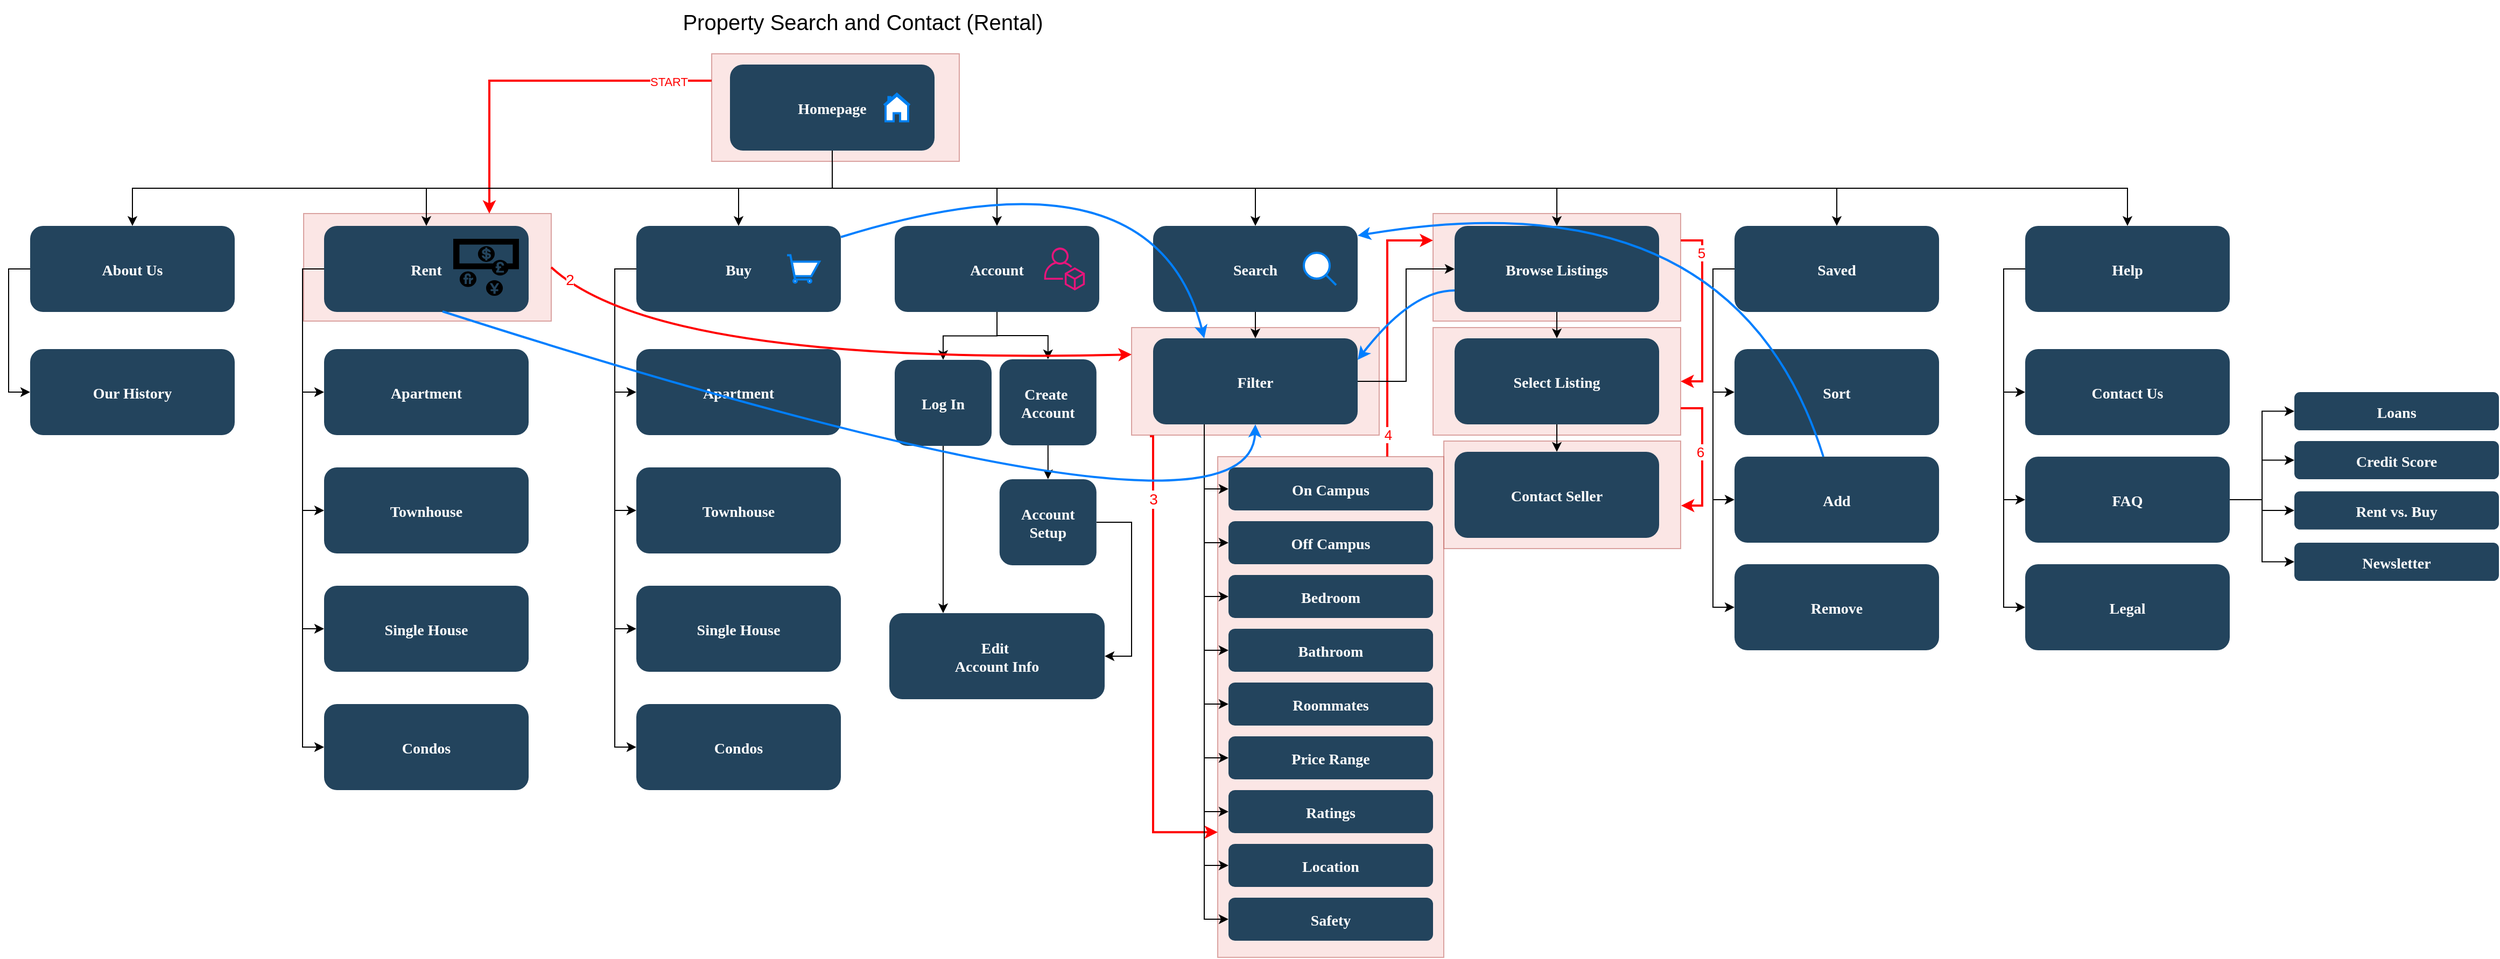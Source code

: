 <mxfile version="24.7.17">
  <diagram name="Page-1" id="2c0d36ab-eaac-3732-788b-9136903baeff">
    <mxGraphModel dx="1122" dy="773" grid="1" gridSize="10" guides="1" tooltips="1" connect="1" arrows="1" fold="1" page="1" pageScale="3" pageWidth="1169" pageHeight="827" background="none" math="0" shadow="0">
      <root>
        <mxCell id="0" />
        <mxCell id="1" parent="0" />
        <mxCell id="S8na-kGqGONpbQ9KURBH-41" value="" style="rounded=0;whiteSpace=wrap;html=1;fillColor=#f8cecc;strokeColor=#b85450;gradientColor=none;opacity=50;" parent="1" vertex="1">
          <mxGeometry x="2130" y="500" width="220" height="100" as="geometry" />
        </mxCell>
        <mxCell id="S8na-kGqGONpbQ9KURBH-40" value="" style="rounded=0;whiteSpace=wrap;html=1;fillColor=#f8cecc;strokeColor=#b85450;gradientColor=none;opacity=50;" parent="1" vertex="1">
          <mxGeometry x="2120" y="394.5" width="230" height="100" as="geometry" />
        </mxCell>
        <mxCell id="S8na-kGqGONpbQ9KURBH-49" style="edgeStyle=orthogonalEdgeStyle;rounded=0;orthogonalLoop=1;jettySize=auto;html=1;exitX=0.75;exitY=0;exitDx=0;exitDy=0;entryX=0;entryY=0.25;entryDx=0;entryDy=0;strokeColor=#ff0000;strokeWidth=2;" parent="1" source="S8na-kGqGONpbQ9KURBH-37" target="S8na-kGqGONpbQ9KURBH-35" edge="1">
          <mxGeometry relative="1" as="geometry" />
        </mxCell>
        <mxCell id="S8na-kGqGONpbQ9KURBH-54" value="4" style="edgeLabel;html=1;align=center;verticalAlign=middle;resizable=0;points=[];fontSize=13;fontColor=#FF0000;" parent="S8na-kGqGONpbQ9KURBH-49" vertex="1" connectable="0">
          <mxGeometry x="0.368" y="2" relative="1" as="geometry">
            <mxPoint x="2" y="146" as="offset" />
          </mxGeometry>
        </mxCell>
        <mxCell id="S8na-kGqGONpbQ9KURBH-37" value="" style="rounded=0;whiteSpace=wrap;html=1;fillColor=#f8cecc;strokeColor=#b85450;gradientColor=none;opacity=50;" parent="1" vertex="1">
          <mxGeometry x="1920" y="514.5" width="210" height="465.5" as="geometry" />
        </mxCell>
        <mxCell id="S8na-kGqGONpbQ9KURBH-50" style="edgeStyle=orthogonalEdgeStyle;rounded=0;orthogonalLoop=1;jettySize=auto;html=1;exitX=1;exitY=0.25;exitDx=0;exitDy=0;entryX=1;entryY=0.5;entryDx=0;entryDy=0;strokeColor=#ff0000;strokeWidth=2;" parent="1" source="S8na-kGqGONpbQ9KURBH-35" target="S8na-kGqGONpbQ9KURBH-40" edge="1">
          <mxGeometry relative="1" as="geometry" />
        </mxCell>
        <mxCell id="S8na-kGqGONpbQ9KURBH-55" value="5" style="edgeLabel;html=1;align=center;verticalAlign=middle;resizable=0;points=[];fontColor=#FF0000;fontSize=13;" parent="S8na-kGqGONpbQ9KURBH-50" vertex="1" connectable="0">
          <mxGeometry x="0.164" y="-1" relative="1" as="geometry">
            <mxPoint y="-68" as="offset" />
          </mxGeometry>
        </mxCell>
        <mxCell id="S8na-kGqGONpbQ9KURBH-35" value="" style="rounded=0;whiteSpace=wrap;html=1;fillColor=#f8cecc;strokeColor=#b85450;gradientColor=none;opacity=50;" parent="1" vertex="1">
          <mxGeometry x="2120" y="288.5" width="230" height="100" as="geometry" />
        </mxCell>
        <mxCell id="S8na-kGqGONpbQ9KURBH-39" style="edgeStyle=orthogonalEdgeStyle;rounded=0;orthogonalLoop=1;jettySize=auto;html=1;exitX=0.5;exitY=1;exitDx=0;exitDy=0;" parent="1" source="S8na-kGqGONpbQ9KURBH-33" target="S8na-kGqGONpbQ9KURBH-36" edge="1">
          <mxGeometry relative="1" as="geometry" />
        </mxCell>
        <mxCell id="S8na-kGqGONpbQ9KURBH-33" value="Select Listing" style="rounded=1;fillColor=#23445D;gradientColor=none;strokeColor=none;fontColor=#FFFFFF;fontStyle=1;fontFamily=Tahoma;fontSize=14" parent="1" vertex="1">
          <mxGeometry x="2140" y="404.5" width="190" height="80" as="geometry" />
        </mxCell>
        <mxCell id="S8na-kGqGONpbQ9KURBH-48" style="edgeStyle=orthogonalEdgeStyle;rounded=0;orthogonalLoop=1;jettySize=auto;html=1;exitX=0.074;exitY=1.01;exitDx=0;exitDy=0;entryX=0;entryY=0.75;entryDx=0;entryDy=0;strokeColor=#FF0000;strokeWidth=2;exitPerimeter=0;" parent="1" source="S8na-kGqGONpbQ9KURBH-31" target="S8na-kGqGONpbQ9KURBH-37" edge="1">
          <mxGeometry relative="1" as="geometry">
            <Array as="points">
              <mxPoint x="1860" y="496" />
              <mxPoint x="1860" y="864" />
            </Array>
          </mxGeometry>
        </mxCell>
        <mxCell id="S8na-kGqGONpbQ9KURBH-53" value="3" style="edgeLabel;html=1;align=center;verticalAlign=middle;resizable=0;points=[];fontColor=#ff0000;fontSize=14;" parent="S8na-kGqGONpbQ9KURBH-48" vertex="1" connectable="0">
          <mxGeometry x="-0.947" y="1" relative="1" as="geometry">
            <mxPoint x="-1" y="50" as="offset" />
          </mxGeometry>
        </mxCell>
        <mxCell id="S8na-kGqGONpbQ9KURBH-31" value="" style="rounded=0;whiteSpace=wrap;html=1;fillColor=#f8cecc;strokeColor=#b85450;gradientColor=none;opacity=50;" parent="1" vertex="1">
          <mxGeometry x="1840" y="394.5" width="230" height="100" as="geometry" />
        </mxCell>
        <mxCell id="S8na-kGqGONpbQ9KURBH-20" value="" style="rounded=0;whiteSpace=wrap;html=1;fillColor=#f8cecc;strokeColor=#b85450;gradientColor=none;opacity=50;" parent="1" vertex="1">
          <mxGeometry x="1071" y="288.5" width="230" height="100" as="geometry" />
        </mxCell>
        <mxCell id="S8na-kGqGONpbQ9KURBH-42" style="edgeStyle=orthogonalEdgeStyle;rounded=0;orthogonalLoop=1;jettySize=auto;html=1;exitX=0;exitY=0.25;exitDx=0;exitDy=0;entryX=0.75;entryY=0;entryDx=0;entryDy=0;strokeWidth=2;strokeColor=#ff0000;" parent="1" source="S8na-kGqGONpbQ9KURBH-19" target="S8na-kGqGONpbQ9KURBH-20" edge="1">
          <mxGeometry relative="1" as="geometry" />
        </mxCell>
        <mxCell id="S8na-kGqGONpbQ9KURBH-43" value="&lt;font color=&quot;#ff0000&quot;&gt;START&lt;/font&gt;" style="edgeLabel;html=1;align=center;verticalAlign=middle;resizable=0;points=[];" parent="S8na-kGqGONpbQ9KURBH-42" vertex="1" connectable="0">
          <mxGeometry x="-0.758" y="1" relative="1" as="geometry">
            <mxPoint as="offset" />
          </mxGeometry>
        </mxCell>
        <mxCell id="S8na-kGqGONpbQ9KURBH-19" value="" style="rounded=0;whiteSpace=wrap;html=1;fillColor=#f8cecc;strokeColor=#b85450;gradientColor=none;opacity=50;" parent="1" vertex="1">
          <mxGeometry x="1450" y="140" width="230" height="100" as="geometry" />
        </mxCell>
        <mxCell id="rWoH44fEGsMXWXKyqr3U-135" style="edgeStyle=orthogonalEdgeStyle;rounded=0;orthogonalLoop=1;jettySize=auto;html=1;entryX=0.5;entryY=0;entryDx=0;entryDy=0;" parent="1" source="2" target="rWoH44fEGsMXWXKyqr3U-124" edge="1">
          <mxGeometry relative="1" as="geometry" />
        </mxCell>
        <mxCell id="rWoH44fEGsMXWXKyqr3U-209" style="edgeStyle=orthogonalEdgeStyle;rounded=0;orthogonalLoop=1;jettySize=auto;html=1;exitX=0.5;exitY=1;exitDx=0;exitDy=0;" parent="1" source="2" target="rWoH44fEGsMXWXKyqr3U-208" edge="1">
          <mxGeometry relative="1" as="geometry" />
        </mxCell>
        <mxCell id="rWoH44fEGsMXWXKyqr3U-210" style="edgeStyle=orthogonalEdgeStyle;rounded=0;orthogonalLoop=1;jettySize=auto;html=1;exitX=0.5;exitY=1;exitDx=0;exitDy=0;" parent="1" source="2" target="rWoH44fEGsMXWXKyqr3U-185" edge="1">
          <mxGeometry relative="1" as="geometry" />
        </mxCell>
        <mxCell id="rWoH44fEGsMXWXKyqr3U-211" style="edgeStyle=orthogonalEdgeStyle;rounded=0;orthogonalLoop=1;jettySize=auto;html=1;exitX=0.5;exitY=1;exitDx=0;exitDy=0;" parent="1" source="2" target="12" edge="1">
          <mxGeometry relative="1" as="geometry" />
        </mxCell>
        <mxCell id="rWoH44fEGsMXWXKyqr3U-212" style="edgeStyle=orthogonalEdgeStyle;rounded=0;orthogonalLoop=1;jettySize=auto;html=1;exitX=0.5;exitY=1;exitDx=0;exitDy=0;" parent="1" source="2" target="13" edge="1">
          <mxGeometry relative="1" as="geometry" />
        </mxCell>
        <mxCell id="rWoH44fEGsMXWXKyqr3U-250" style="edgeStyle=orthogonalEdgeStyle;rounded=0;orthogonalLoop=1;jettySize=auto;html=1;exitX=0.5;exitY=1;exitDx=0;exitDy=0;entryX=0.5;entryY=0;entryDx=0;entryDy=0;" parent="1" source="2" target="rWoH44fEGsMXWXKyqr3U-227" edge="1">
          <mxGeometry relative="1" as="geometry" />
        </mxCell>
        <mxCell id="gYmUgzwrYWTiWLQqNIOj-126" style="edgeStyle=orthogonalEdgeStyle;rounded=0;orthogonalLoop=1;jettySize=auto;html=1;exitX=0.5;exitY=1;exitDx=0;exitDy=0;" parent="1" source="2" target="10" edge="1">
          <mxGeometry relative="1" as="geometry" />
        </mxCell>
        <mxCell id="gYmUgzwrYWTiWLQqNIOj-174" style="edgeStyle=orthogonalEdgeStyle;rounded=0;orthogonalLoop=1;jettySize=auto;html=1;exitX=0.5;exitY=1;exitDx=0;exitDy=0;" parent="1" source="2" target="gYmUgzwrYWTiWLQqNIOj-173" edge="1">
          <mxGeometry relative="1" as="geometry" />
        </mxCell>
        <mxCell id="2" value="Homepage" style="rounded=1;fillColor=#23445D;gradientColor=none;strokeColor=none;fontColor=#FFFFFF;fontStyle=1;fontFamily=Tahoma;fontSize=14" parent="1" vertex="1">
          <mxGeometry x="1467" y="150" width="190" height="80" as="geometry" />
        </mxCell>
        <mxCell id="gYmUgzwrYWTiWLQqNIOj-130" style="edgeStyle=orthogonalEdgeStyle;rounded=0;orthogonalLoop=1;jettySize=auto;html=1;exitX=0.5;exitY=1;exitDx=0;exitDy=0;entryX=0.5;entryY=0;entryDx=0;entryDy=0;" parent="1" source="10" target="gYmUgzwrYWTiWLQqNIOj-127" edge="1">
          <mxGeometry relative="1" as="geometry" />
        </mxCell>
        <mxCell id="gYmUgzwrYWTiWLQqNIOj-131" style="edgeStyle=orthogonalEdgeStyle;rounded=0;orthogonalLoop=1;jettySize=auto;html=1;exitX=0.5;exitY=1;exitDx=0;exitDy=0;entryX=0.5;entryY=0;entryDx=0;entryDy=0;" parent="1" source="10" target="gYmUgzwrYWTiWLQqNIOj-129" edge="1">
          <mxGeometry relative="1" as="geometry" />
        </mxCell>
        <mxCell id="10" value="Account" style="rounded=1;fillColor=#23445D;gradientColor=none;strokeColor=none;fontColor=#FFFFFF;fontStyle=1;fontFamily=Tahoma;fontSize=14" parent="1" vertex="1">
          <mxGeometry x="1620" y="300" width="190" height="80" as="geometry" />
        </mxCell>
        <mxCell id="rWoH44fEGsMXWXKyqr3U-153" style="edgeStyle=orthogonalEdgeStyle;rounded=0;orthogonalLoop=1;jettySize=auto;html=1;exitX=0;exitY=0.5;exitDx=0;exitDy=0;entryX=0;entryY=0.5;entryDx=0;entryDy=0;" parent="1" source="12" target="rWoH44fEGsMXWXKyqr3U-152" edge="1">
          <mxGeometry relative="1" as="geometry" />
        </mxCell>
        <mxCell id="gYmUgzwrYWTiWLQqNIOj-139" style="edgeStyle=orthogonalEdgeStyle;rounded=0;orthogonalLoop=1;jettySize=auto;html=1;exitX=0;exitY=0.5;exitDx=0;exitDy=0;entryX=0;entryY=0.5;entryDx=0;entryDy=0;" parent="1" source="12" target="rWoH44fEGsMXWXKyqr3U-149" edge="1">
          <mxGeometry relative="1" as="geometry" />
        </mxCell>
        <mxCell id="gYmUgzwrYWTiWLQqNIOj-140" style="edgeStyle=orthogonalEdgeStyle;rounded=0;orthogonalLoop=1;jettySize=auto;html=1;exitX=0;exitY=0.5;exitDx=0;exitDy=0;entryX=0;entryY=0.5;entryDx=0;entryDy=0;" parent="1" source="12" target="rWoH44fEGsMXWXKyqr3U-150" edge="1">
          <mxGeometry relative="1" as="geometry" />
        </mxCell>
        <mxCell id="gYmUgzwrYWTiWLQqNIOj-141" style="edgeStyle=orthogonalEdgeStyle;rounded=0;orthogonalLoop=1;jettySize=auto;html=1;exitX=0;exitY=0.5;exitDx=0;exitDy=0;entryX=0;entryY=0.5;entryDx=0;entryDy=0;" parent="1" source="12" target="rWoH44fEGsMXWXKyqr3U-151" edge="1">
          <mxGeometry relative="1" as="geometry" />
        </mxCell>
        <mxCell id="12" value="Rent" style="rounded=1;fillColor=#23445D;gradientColor=none;strokeColor=none;fontColor=#FFFFFF;fontStyle=1;fontFamily=Tahoma;fontSize=14" parent="1" vertex="1">
          <mxGeometry x="1090" y="300" width="190" height="80" as="geometry" />
        </mxCell>
        <mxCell id="rWoH44fEGsMXWXKyqr3U-224" style="edgeStyle=orthogonalEdgeStyle;rounded=0;orthogonalLoop=1;jettySize=auto;html=1;exitX=0;exitY=0.5;exitDx=0;exitDy=0;entryX=0;entryY=0.5;entryDx=0;entryDy=0;" parent="1" source="13" target="rWoH44fEGsMXWXKyqr3U-133" edge="1">
          <mxGeometry relative="1" as="geometry" />
        </mxCell>
        <mxCell id="13" value="About Us" style="rounded=1;fillColor=#23445D;gradientColor=none;strokeColor=none;fontColor=#FFFFFF;fontStyle=1;fontFamily=Tahoma;fontSize=14" parent="1" vertex="1">
          <mxGeometry x="817" y="300" width="190" height="80" as="geometry" />
        </mxCell>
        <mxCell id="rWoH44fEGsMXWXKyqr3U-166" style="edgeStyle=orthogonalEdgeStyle;rounded=0;orthogonalLoop=1;jettySize=auto;html=1;exitX=0;exitY=0.5;exitDx=0;exitDy=0;entryX=0;entryY=0.5;entryDx=0;entryDy=0;" parent="1" source="rWoH44fEGsMXWXKyqr3U-124" target="rWoH44fEGsMXWXKyqr3U-165" edge="1">
          <mxGeometry relative="1" as="geometry" />
        </mxCell>
        <mxCell id="gYmUgzwrYWTiWLQqNIOj-133" style="edgeStyle=orthogonalEdgeStyle;rounded=0;orthogonalLoop=1;jettySize=auto;html=1;exitX=0;exitY=0.5;exitDx=0;exitDy=0;entryX=0;entryY=0.5;entryDx=0;entryDy=0;" parent="1" source="rWoH44fEGsMXWXKyqr3U-124" target="rWoH44fEGsMXWXKyqr3U-160" edge="1">
          <mxGeometry relative="1" as="geometry" />
        </mxCell>
        <mxCell id="gYmUgzwrYWTiWLQqNIOj-134" style="edgeStyle=orthogonalEdgeStyle;rounded=0;orthogonalLoop=1;jettySize=auto;html=1;exitX=0;exitY=0.5;exitDx=0;exitDy=0;entryX=0;entryY=0.5;entryDx=0;entryDy=0;" parent="1" source="rWoH44fEGsMXWXKyqr3U-124" target="rWoH44fEGsMXWXKyqr3U-162" edge="1">
          <mxGeometry relative="1" as="geometry" />
        </mxCell>
        <mxCell id="gYmUgzwrYWTiWLQqNIOj-135" style="edgeStyle=orthogonalEdgeStyle;rounded=0;orthogonalLoop=1;jettySize=auto;html=1;exitX=0;exitY=0.5;exitDx=0;exitDy=0;entryX=0;entryY=0.5;entryDx=0;entryDy=0;" parent="1" source="rWoH44fEGsMXWXKyqr3U-124" target="rWoH44fEGsMXWXKyqr3U-164" edge="1">
          <mxGeometry relative="1" as="geometry" />
        </mxCell>
        <mxCell id="rWoH44fEGsMXWXKyqr3U-124" value="Buy" style="rounded=1;fillColor=#23445D;gradientColor=none;strokeColor=none;fontColor=#FFFFFF;fontStyle=1;fontFamily=Tahoma;fontSize=14" parent="1" vertex="1">
          <mxGeometry x="1380" y="300" width="190" height="80" as="geometry" />
        </mxCell>
        <mxCell id="rWoH44fEGsMXWXKyqr3U-133" value="Our History" style="rounded=1;fillColor=#23445D;gradientColor=none;strokeColor=none;fontColor=#FFFFFF;fontStyle=1;fontFamily=Tahoma;fontSize=14" parent="1" vertex="1">
          <mxGeometry x="817.0" y="414.5" width="190" height="80" as="geometry" />
        </mxCell>
        <mxCell id="rWoH44fEGsMXWXKyqr3U-149" value="Apartment" style="rounded=1;fillColor=#23445D;gradientColor=none;strokeColor=none;fontColor=#FFFFFF;fontStyle=1;fontFamily=Tahoma;fontSize=14" parent="1" vertex="1">
          <mxGeometry x="1090" y="414.5" width="190" height="80" as="geometry" />
        </mxCell>
        <mxCell id="rWoH44fEGsMXWXKyqr3U-150" value="Townhouse" style="rounded=1;fillColor=#23445D;gradientColor=none;strokeColor=none;fontColor=#FFFFFF;fontStyle=1;fontFamily=Tahoma;fontSize=14" parent="1" vertex="1">
          <mxGeometry x="1090" y="524.5" width="190" height="80" as="geometry" />
        </mxCell>
        <mxCell id="rWoH44fEGsMXWXKyqr3U-151" value="Single House" style="rounded=1;fillColor=#23445D;gradientColor=none;strokeColor=none;fontColor=#FFFFFF;fontStyle=1;fontFamily=Tahoma;fontSize=14" parent="1" vertex="1">
          <mxGeometry x="1090" y="634.5" width="190" height="80" as="geometry" />
        </mxCell>
        <mxCell id="rWoH44fEGsMXWXKyqr3U-152" value="Condos" style="rounded=1;fillColor=#23445D;gradientColor=none;strokeColor=none;fontColor=#FFFFFF;fontStyle=1;fontFamily=Tahoma;fontSize=14" parent="1" vertex="1">
          <mxGeometry x="1090" y="744.5" width="190" height="80" as="geometry" />
        </mxCell>
        <mxCell id="rWoH44fEGsMXWXKyqr3U-160" value="Apartment" style="rounded=1;fillColor=#23445D;gradientColor=none;strokeColor=none;fontColor=#FFFFFF;fontStyle=1;fontFamily=Tahoma;fontSize=14" parent="1" vertex="1">
          <mxGeometry x="1380" y="414.5" width="190" height="80" as="geometry" />
        </mxCell>
        <mxCell id="rWoH44fEGsMXWXKyqr3U-162" value="Townhouse" style="rounded=1;fillColor=#23445D;gradientColor=none;strokeColor=none;fontColor=#FFFFFF;fontStyle=1;fontFamily=Tahoma;fontSize=14" parent="1" vertex="1">
          <mxGeometry x="1380" y="524.5" width="190" height="80" as="geometry" />
        </mxCell>
        <mxCell id="rWoH44fEGsMXWXKyqr3U-164" value="Single House" style="rounded=1;fillColor=#23445D;gradientColor=none;strokeColor=none;fontColor=#FFFFFF;fontStyle=1;fontFamily=Tahoma;fontSize=14" parent="1" vertex="1">
          <mxGeometry x="1380" y="634.5" width="190" height="80" as="geometry" />
        </mxCell>
        <mxCell id="rWoH44fEGsMXWXKyqr3U-165" value="Condos" style="rounded=1;fillColor=#23445D;gradientColor=none;strokeColor=none;fontColor=#FFFFFF;fontStyle=1;fontFamily=Tahoma;fontSize=14" parent="1" vertex="1">
          <mxGeometry x="1380" y="744.5" width="190" height="80" as="geometry" />
        </mxCell>
        <mxCell id="rWoH44fEGsMXWXKyqr3U-175" value="On Campus" style="rounded=1;fillColor=#23445D;gradientColor=none;strokeColor=none;fontColor=#FFFFFF;fontStyle=1;fontFamily=Tahoma;fontSize=14" parent="1" vertex="1">
          <mxGeometry x="1930" y="524.5" width="190" height="40" as="geometry" />
        </mxCell>
        <mxCell id="rWoH44fEGsMXWXKyqr3U-176" value="Off Campus" style="rounded=1;fillColor=#23445D;gradientColor=none;strokeColor=none;fontColor=#FFFFFF;fontStyle=1;fontFamily=Tahoma;fontSize=14" parent="1" vertex="1">
          <mxGeometry x="1930" y="574.5" width="190" height="40" as="geometry" />
        </mxCell>
        <mxCell id="rWoH44fEGsMXWXKyqr3U-177" value="Bedroom" style="rounded=1;fillColor=#23445D;gradientColor=none;strokeColor=none;fontColor=#FFFFFF;fontStyle=1;fontFamily=Tahoma;fontSize=14" parent="1" vertex="1">
          <mxGeometry x="1930" y="624.5" width="190" height="40" as="geometry" />
        </mxCell>
        <mxCell id="rWoH44fEGsMXWXKyqr3U-178" value="Bathroom" style="rounded=1;fillColor=#23445D;gradientColor=none;strokeColor=none;fontColor=#FFFFFF;fontStyle=1;fontFamily=Tahoma;fontSize=14" parent="1" vertex="1">
          <mxGeometry x="1930" y="674.5" width="190" height="40" as="geometry" />
        </mxCell>
        <mxCell id="rWoH44fEGsMXWXKyqr3U-179" value="Roommates" style="rounded=1;fillColor=#23445D;gradientColor=none;strokeColor=none;fontColor=#FFFFFF;fontStyle=1;fontFamily=Tahoma;fontSize=14" parent="1" vertex="1">
          <mxGeometry x="1930" y="724.5" width="190" height="40" as="geometry" />
        </mxCell>
        <mxCell id="rWoH44fEGsMXWXKyqr3U-180" value="Price Range" style="rounded=1;fillColor=#23445D;gradientColor=none;strokeColor=none;fontColor=#FFFFFF;fontStyle=1;fontFamily=Tahoma;fontSize=14" parent="1" vertex="1">
          <mxGeometry x="1930" y="774.5" width="190" height="40" as="geometry" />
        </mxCell>
        <mxCell id="rWoH44fEGsMXWXKyqr3U-181" value="Ratings" style="rounded=1;fillColor=#23445D;gradientColor=none;strokeColor=none;fontColor=#FFFFFF;fontStyle=1;fontFamily=Tahoma;fontSize=14" parent="1" vertex="1">
          <mxGeometry x="1930" y="824.5" width="190" height="40" as="geometry" />
        </mxCell>
        <mxCell id="rWoH44fEGsMXWXKyqr3U-182" value="Location" style="rounded=1;fillColor=#23445D;gradientColor=none;strokeColor=none;fontColor=#FFFFFF;fontStyle=1;fontFamily=Tahoma;fontSize=14" parent="1" vertex="1">
          <mxGeometry x="1930" y="874.5" width="190" height="40" as="geometry" />
        </mxCell>
        <mxCell id="rWoH44fEGsMXWXKyqr3U-183" value="Safety" style="rounded=1;fillColor=#23445D;gradientColor=none;strokeColor=none;fontColor=#FFFFFF;fontStyle=1;fontFamily=Tahoma;fontSize=14" parent="1" vertex="1">
          <mxGeometry x="1930" y="924.5" width="190" height="40" as="geometry" />
        </mxCell>
        <mxCell id="rWoH44fEGsMXWXKyqr3U-188" value="" style="edgeStyle=orthogonalEdgeStyle;rounded=0;orthogonalLoop=1;jettySize=auto;html=1;" parent="1" source="rWoH44fEGsMXWXKyqr3U-185" target="rWoH44fEGsMXWXKyqr3U-186" edge="1">
          <mxGeometry relative="1" as="geometry" />
        </mxCell>
        <mxCell id="rWoH44fEGsMXWXKyqr3U-185" value="Search" style="rounded=1;fillColor=#23445D;gradientColor=none;strokeColor=none;fontColor=#FFFFFF;fontStyle=1;fontFamily=Tahoma;fontSize=14" parent="1" vertex="1">
          <mxGeometry x="1860" y="300" width="190" height="80" as="geometry" />
        </mxCell>
        <mxCell id="gYmUgzwrYWTiWLQqNIOj-163" style="edgeStyle=orthogonalEdgeStyle;rounded=0;orthogonalLoop=1;jettySize=auto;html=1;exitX=0.25;exitY=1;exitDx=0;exitDy=0;entryX=0;entryY=0.5;entryDx=0;entryDy=0;" parent="1" source="rWoH44fEGsMXWXKyqr3U-186" target="rWoH44fEGsMXWXKyqr3U-175" edge="1">
          <mxGeometry relative="1" as="geometry" />
        </mxCell>
        <mxCell id="gYmUgzwrYWTiWLQqNIOj-164" style="edgeStyle=orthogonalEdgeStyle;rounded=0;orthogonalLoop=1;jettySize=auto;html=1;exitX=0.25;exitY=1;exitDx=0;exitDy=0;entryX=0;entryY=0.5;entryDx=0;entryDy=0;" parent="1" source="rWoH44fEGsMXWXKyqr3U-186" target="rWoH44fEGsMXWXKyqr3U-176" edge="1">
          <mxGeometry relative="1" as="geometry" />
        </mxCell>
        <mxCell id="gYmUgzwrYWTiWLQqNIOj-165" style="edgeStyle=orthogonalEdgeStyle;rounded=0;orthogonalLoop=1;jettySize=auto;html=1;exitX=0.25;exitY=1;exitDx=0;exitDy=0;entryX=0;entryY=0.5;entryDx=0;entryDy=0;" parent="1" source="rWoH44fEGsMXWXKyqr3U-186" target="rWoH44fEGsMXWXKyqr3U-177" edge="1">
          <mxGeometry relative="1" as="geometry" />
        </mxCell>
        <mxCell id="gYmUgzwrYWTiWLQqNIOj-166" style="edgeStyle=orthogonalEdgeStyle;rounded=0;orthogonalLoop=1;jettySize=auto;html=1;exitX=0.25;exitY=1;exitDx=0;exitDy=0;entryX=0;entryY=0.5;entryDx=0;entryDy=0;" parent="1" source="rWoH44fEGsMXWXKyqr3U-186" target="rWoH44fEGsMXWXKyqr3U-178" edge="1">
          <mxGeometry relative="1" as="geometry" />
        </mxCell>
        <mxCell id="gYmUgzwrYWTiWLQqNIOj-167" style="edgeStyle=orthogonalEdgeStyle;rounded=0;orthogonalLoop=1;jettySize=auto;html=1;exitX=0.25;exitY=1;exitDx=0;exitDy=0;entryX=0;entryY=0.5;entryDx=0;entryDy=0;" parent="1" source="rWoH44fEGsMXWXKyqr3U-186" target="rWoH44fEGsMXWXKyqr3U-179" edge="1">
          <mxGeometry relative="1" as="geometry" />
        </mxCell>
        <mxCell id="gYmUgzwrYWTiWLQqNIOj-168" style="edgeStyle=orthogonalEdgeStyle;rounded=0;orthogonalLoop=1;jettySize=auto;html=1;exitX=0.25;exitY=1;exitDx=0;exitDy=0;entryX=0;entryY=0.5;entryDx=0;entryDy=0;" parent="1" source="rWoH44fEGsMXWXKyqr3U-186" target="rWoH44fEGsMXWXKyqr3U-180" edge="1">
          <mxGeometry relative="1" as="geometry" />
        </mxCell>
        <mxCell id="gYmUgzwrYWTiWLQqNIOj-170" style="edgeStyle=orthogonalEdgeStyle;rounded=0;orthogonalLoop=1;jettySize=auto;html=1;exitX=0.25;exitY=1;exitDx=0;exitDy=0;entryX=0;entryY=0.5;entryDx=0;entryDy=0;" parent="1" source="rWoH44fEGsMXWXKyqr3U-186" target="rWoH44fEGsMXWXKyqr3U-181" edge="1">
          <mxGeometry relative="1" as="geometry" />
        </mxCell>
        <mxCell id="gYmUgzwrYWTiWLQqNIOj-171" style="edgeStyle=orthogonalEdgeStyle;rounded=0;orthogonalLoop=1;jettySize=auto;html=1;exitX=0.25;exitY=1;exitDx=0;exitDy=0;entryX=0;entryY=0.5;entryDx=0;entryDy=0;" parent="1" source="rWoH44fEGsMXWXKyqr3U-186" target="rWoH44fEGsMXWXKyqr3U-182" edge="1">
          <mxGeometry relative="1" as="geometry" />
        </mxCell>
        <mxCell id="gYmUgzwrYWTiWLQqNIOj-172" style="edgeStyle=orthogonalEdgeStyle;rounded=0;orthogonalLoop=1;jettySize=auto;html=1;exitX=0.25;exitY=1;exitDx=0;exitDy=0;entryX=0;entryY=0.5;entryDx=0;entryDy=0;" parent="1" source="rWoH44fEGsMXWXKyqr3U-186" target="rWoH44fEGsMXWXKyqr3U-183" edge="1">
          <mxGeometry relative="1" as="geometry" />
        </mxCell>
        <mxCell id="S8na-kGqGONpbQ9KURBH-30" style="edgeStyle=orthogonalEdgeStyle;rounded=0;orthogonalLoop=1;jettySize=auto;html=1;exitX=1;exitY=0.5;exitDx=0;exitDy=0;entryX=0;entryY=0.5;entryDx=0;entryDy=0;" parent="1" source="rWoH44fEGsMXWXKyqr3U-186" target="gYmUgzwrYWTiWLQqNIOj-173" edge="1">
          <mxGeometry relative="1" as="geometry" />
        </mxCell>
        <mxCell id="rWoH44fEGsMXWXKyqr3U-186" value="Filter" style="rounded=1;fillColor=#23445D;gradientColor=none;strokeColor=none;fontColor=#FFFFFF;fontStyle=1;fontFamily=Tahoma;fontSize=14" parent="1" vertex="1">
          <mxGeometry x="1860.0" y="404.5" width="190" height="80" as="geometry" />
        </mxCell>
        <mxCell id="rWoH44fEGsMXWXKyqr3U-203" value="" style="html=1;verticalLabelPosition=bottom;align=center;labelBackgroundColor=#ffffff;verticalAlign=top;strokeWidth=2;strokeColor=#0080F0;shadow=0;dashed=0;shape=mxgraph.ios7.icons.looking_glass;" parent="1" vertex="1">
          <mxGeometry x="2000" y="325" width="30" height="30" as="geometry" />
        </mxCell>
        <mxCell id="rWoH44fEGsMXWXKyqr3U-204" value="" style="html=1;verticalLabelPosition=bottom;align=center;labelBackgroundColor=#ffffff;verticalAlign=top;strokeWidth=2;strokeColor=#0080F0;shadow=0;dashed=0;shape=mxgraph.ios7.icons.home;" parent="1" vertex="1">
          <mxGeometry x="1610" y="177.25" width="24" height="25.5" as="geometry" />
        </mxCell>
        <mxCell id="rWoH44fEGsMXWXKyqr3U-205" value="" style="sketch=0;outlineConnect=0;fontColor=#232F3E;gradientColor=none;fillColor=#E7157B;strokeColor=none;dashed=0;verticalLabelPosition=bottom;verticalAlign=top;align=center;html=1;fontSize=12;fontStyle=0;aspect=fixed;pointerEvents=1;shape=mxgraph.aws4.organizations_account;" parent="1" vertex="1">
          <mxGeometry x="1758.74" y="320" width="37.95" height="40" as="geometry" />
        </mxCell>
        <mxCell id="rWoH44fEGsMXWXKyqr3U-206" value="" style="html=1;verticalLabelPosition=bottom;align=center;labelBackgroundColor=#ffffff;verticalAlign=top;strokeWidth=2;strokeColor=#0080F0;shadow=0;dashed=0;shape=mxgraph.ios7.icons.shopping_cart;" parent="1" vertex="1">
          <mxGeometry x="1520" y="327.25" width="30" height="25.5" as="geometry" />
        </mxCell>
        <mxCell id="rWoH44fEGsMXWXKyqr3U-207" value="" style="shape=mxgraph.signs.travel.currency_exchange;html=1;pointerEvents=1;fillColor=#000000;strokeColor=none;verticalLabelPosition=bottom;verticalAlign=top;align=center;" parent="1" vertex="1">
          <mxGeometry x="1210" y="312" width="61" height="53" as="geometry" />
        </mxCell>
        <mxCell id="rWoH44fEGsMXWXKyqr3U-221" style="edgeStyle=orthogonalEdgeStyle;rounded=0;orthogonalLoop=1;jettySize=auto;html=1;exitX=0;exitY=0.5;exitDx=0;exitDy=0;entryX=0;entryY=0.5;entryDx=0;entryDy=0;" parent="1" source="rWoH44fEGsMXWXKyqr3U-208" target="rWoH44fEGsMXWXKyqr3U-217" edge="1">
          <mxGeometry relative="1" as="geometry" />
        </mxCell>
        <mxCell id="rWoH44fEGsMXWXKyqr3U-222" style="edgeStyle=orthogonalEdgeStyle;rounded=0;orthogonalLoop=1;jettySize=auto;html=1;exitX=0;exitY=0.5;exitDx=0;exitDy=0;entryX=0;entryY=0.5;entryDx=0;entryDy=0;" parent="1" source="rWoH44fEGsMXWXKyqr3U-208" target="rWoH44fEGsMXWXKyqr3U-218" edge="1">
          <mxGeometry relative="1" as="geometry" />
        </mxCell>
        <mxCell id="rWoH44fEGsMXWXKyqr3U-223" style="edgeStyle=orthogonalEdgeStyle;rounded=0;orthogonalLoop=1;jettySize=auto;html=1;exitX=0;exitY=0.5;exitDx=0;exitDy=0;entryX=0;entryY=0.5;entryDx=0;entryDy=0;" parent="1" source="rWoH44fEGsMXWXKyqr3U-208" target="rWoH44fEGsMXWXKyqr3U-219" edge="1">
          <mxGeometry relative="1" as="geometry" />
        </mxCell>
        <mxCell id="rWoH44fEGsMXWXKyqr3U-208" value="Saved" style="rounded=1;fillColor=#23445D;gradientColor=none;strokeColor=none;fontColor=#FFFFFF;fontStyle=1;fontFamily=Tahoma;fontSize=14" parent="1" vertex="1">
          <mxGeometry x="2400" y="300" width="190" height="80" as="geometry" />
        </mxCell>
        <mxCell id="rWoH44fEGsMXWXKyqr3U-217" value="Sort" style="rounded=1;fillColor=#23445D;gradientColor=none;strokeColor=none;fontColor=#FFFFFF;fontStyle=1;fontFamily=Tahoma;fontSize=14" parent="1" vertex="1">
          <mxGeometry x="2400" y="414.5" width="190" height="80" as="geometry" />
        </mxCell>
        <mxCell id="rWoH44fEGsMXWXKyqr3U-218" value="Add" style="rounded=1;fillColor=#23445D;gradientColor=none;strokeColor=none;fontColor=#FFFFFF;fontStyle=1;fontFamily=Tahoma;fontSize=14" parent="1" vertex="1">
          <mxGeometry x="2400" y="514.5" width="190" height="80" as="geometry" />
        </mxCell>
        <mxCell id="rWoH44fEGsMXWXKyqr3U-219" value="Remove" style="rounded=1;fillColor=#23445D;gradientColor=none;strokeColor=none;fontColor=#FFFFFF;fontStyle=1;fontFamily=Tahoma;fontSize=14" parent="1" vertex="1">
          <mxGeometry x="2400" y="614.5" width="190" height="80" as="geometry" />
        </mxCell>
        <mxCell id="rWoH44fEGsMXWXKyqr3U-231" style="edgeStyle=orthogonalEdgeStyle;rounded=0;orthogonalLoop=1;jettySize=auto;html=1;exitX=0;exitY=0.5;exitDx=0;exitDy=0;entryX=0;entryY=0.5;entryDx=0;entryDy=0;" parent="1" source="rWoH44fEGsMXWXKyqr3U-227" target="rWoH44fEGsMXWXKyqr3U-228" edge="1">
          <mxGeometry relative="1" as="geometry" />
        </mxCell>
        <mxCell id="rWoH44fEGsMXWXKyqr3U-232" style="edgeStyle=orthogonalEdgeStyle;rounded=0;orthogonalLoop=1;jettySize=auto;html=1;exitX=0;exitY=0.5;exitDx=0;exitDy=0;entryX=0;entryY=0.5;entryDx=0;entryDy=0;" parent="1" source="rWoH44fEGsMXWXKyqr3U-227" target="rWoH44fEGsMXWXKyqr3U-229" edge="1">
          <mxGeometry relative="1" as="geometry" />
        </mxCell>
        <mxCell id="rWoH44fEGsMXWXKyqr3U-233" style="edgeStyle=orthogonalEdgeStyle;rounded=0;orthogonalLoop=1;jettySize=auto;html=1;exitX=0;exitY=0.5;exitDx=0;exitDy=0;entryX=0;entryY=0.5;entryDx=0;entryDy=0;" parent="1" source="rWoH44fEGsMXWXKyqr3U-227" target="rWoH44fEGsMXWXKyqr3U-230" edge="1">
          <mxGeometry relative="1" as="geometry" />
        </mxCell>
        <mxCell id="rWoH44fEGsMXWXKyqr3U-227" value="Help" style="rounded=1;fillColor=#23445D;gradientColor=none;strokeColor=none;fontColor=#FFFFFF;fontStyle=1;fontFamily=Tahoma;fontSize=14" parent="1" vertex="1">
          <mxGeometry x="2670" y="300" width="190" height="80" as="geometry" />
        </mxCell>
        <mxCell id="rWoH44fEGsMXWXKyqr3U-228" value="Contact Us" style="rounded=1;fillColor=#23445D;gradientColor=none;strokeColor=none;fontColor=#FFFFFF;fontStyle=1;fontFamily=Tahoma;fontSize=14" parent="1" vertex="1">
          <mxGeometry x="2670" y="414.5" width="190" height="80" as="geometry" />
        </mxCell>
        <mxCell id="rWoH44fEGsMXWXKyqr3U-241" style="edgeStyle=orthogonalEdgeStyle;rounded=0;orthogonalLoop=1;jettySize=auto;html=1;exitX=1;exitY=0.5;exitDx=0;exitDy=0;entryX=0;entryY=0.5;entryDx=0;entryDy=0;" parent="1" source="rWoH44fEGsMXWXKyqr3U-229" target="rWoH44fEGsMXWXKyqr3U-238" edge="1">
          <mxGeometry relative="1" as="geometry" />
        </mxCell>
        <mxCell id="rWoH44fEGsMXWXKyqr3U-242" style="edgeStyle=orthogonalEdgeStyle;rounded=0;orthogonalLoop=1;jettySize=auto;html=1;exitX=1;exitY=0.5;exitDx=0;exitDy=0;entryX=0;entryY=0.5;entryDx=0;entryDy=0;" parent="1" source="rWoH44fEGsMXWXKyqr3U-229" target="rWoH44fEGsMXWXKyqr3U-239" edge="1">
          <mxGeometry relative="1" as="geometry" />
        </mxCell>
        <mxCell id="rWoH44fEGsMXWXKyqr3U-243" style="edgeStyle=orthogonalEdgeStyle;rounded=0;orthogonalLoop=1;jettySize=auto;html=1;exitX=1;exitY=0.5;exitDx=0;exitDy=0;entryX=0;entryY=0.5;entryDx=0;entryDy=0;" parent="1" source="rWoH44fEGsMXWXKyqr3U-229" target="rWoH44fEGsMXWXKyqr3U-240" edge="1">
          <mxGeometry relative="1" as="geometry" />
        </mxCell>
        <mxCell id="rWoH44fEGsMXWXKyqr3U-245" style="edgeStyle=orthogonalEdgeStyle;rounded=0;orthogonalLoop=1;jettySize=auto;html=1;exitX=1;exitY=0.5;exitDx=0;exitDy=0;" parent="1" source="rWoH44fEGsMXWXKyqr3U-229" target="rWoH44fEGsMXWXKyqr3U-244" edge="1">
          <mxGeometry relative="1" as="geometry" />
        </mxCell>
        <mxCell id="rWoH44fEGsMXWXKyqr3U-229" value="FAQ" style="rounded=1;fillColor=#23445D;gradientColor=none;strokeColor=none;fontColor=#FFFFFF;fontStyle=1;fontFamily=Tahoma;fontSize=14" parent="1" vertex="1">
          <mxGeometry x="2670" y="514.5" width="190" height="80" as="geometry" />
        </mxCell>
        <mxCell id="rWoH44fEGsMXWXKyqr3U-230" value="Legal" style="rounded=1;fillColor=#23445D;gradientColor=none;strokeColor=none;fontColor=#FFFFFF;fontStyle=1;fontFamily=Tahoma;fontSize=14" parent="1" vertex="1">
          <mxGeometry x="2670" y="614.5" width="190" height="80" as="geometry" />
        </mxCell>
        <mxCell id="rWoH44fEGsMXWXKyqr3U-238" value="Loans" style="rounded=1;fillColor=#23445D;gradientColor=none;strokeColor=none;fontColor=#FFFFFF;fontStyle=1;fontFamily=Tahoma;fontSize=14" parent="1" vertex="1">
          <mxGeometry x="2920" y="454.5" width="190" height="35.5" as="geometry" />
        </mxCell>
        <mxCell id="rWoH44fEGsMXWXKyqr3U-239" value="Credit Score" style="rounded=1;fillColor=#23445D;gradientColor=none;strokeColor=none;fontColor=#FFFFFF;fontStyle=1;fontFamily=Tahoma;fontSize=14" parent="1" vertex="1">
          <mxGeometry x="2920" y="500" width="190" height="35.5" as="geometry" />
        </mxCell>
        <mxCell id="rWoH44fEGsMXWXKyqr3U-240" value="Rent vs. Buy" style="rounded=1;fillColor=#23445D;gradientColor=none;strokeColor=none;fontColor=#FFFFFF;fontStyle=1;fontFamily=Tahoma;fontSize=14" parent="1" vertex="1">
          <mxGeometry x="2920" y="546.75" width="190" height="35.5" as="geometry" />
        </mxCell>
        <mxCell id="rWoH44fEGsMXWXKyqr3U-244" value="Newsletter" style="rounded=1;fillColor=#23445D;gradientColor=none;strokeColor=none;fontColor=#FFFFFF;fontStyle=1;fontFamily=Tahoma;fontSize=14" parent="1" vertex="1">
          <mxGeometry x="2920" y="594.5" width="190" height="35.5" as="geometry" />
        </mxCell>
        <mxCell id="rWoH44fEGsMXWXKyqr3U-246" value="Edit &#xa;Account Info" style="rounded=1;fillColor=#23445D;gradientColor=none;strokeColor=none;fontColor=#FFFFFF;fontStyle=1;fontFamily=Tahoma;fontSize=14" parent="1" vertex="1">
          <mxGeometry x="1615" y="660" width="200" height="80" as="geometry" />
        </mxCell>
        <mxCell id="gYmUgzwrYWTiWLQqNIOj-124" value="Property Search and Contact (Rental)" style="text;html=1;align=center;verticalAlign=middle;resizable=1;points=[];autosize=1;strokeColor=none;fillColor=none;fontSize=20;" parent="1" vertex="1">
          <mxGeometry x="1410" y="90" width="360" height="40" as="geometry" />
        </mxCell>
        <mxCell id="gYmUgzwrYWTiWLQqNIOj-155" style="edgeStyle=orthogonalEdgeStyle;rounded=0;orthogonalLoop=1;jettySize=auto;html=1;exitX=0.5;exitY=1;exitDx=0;exitDy=0;entryX=0.25;entryY=0;entryDx=0;entryDy=0;" parent="1" source="gYmUgzwrYWTiWLQqNIOj-127" target="rWoH44fEGsMXWXKyqr3U-246" edge="1">
          <mxGeometry relative="1" as="geometry" />
        </mxCell>
        <mxCell id="gYmUgzwrYWTiWLQqNIOj-127" value="Log In" style="rounded=1;fillColor=#23445D;gradientColor=none;strokeColor=none;fontColor=#FFFFFF;fontStyle=1;fontFamily=Tahoma;fontSize=14" parent="1" vertex="1">
          <mxGeometry x="1620" y="424.5" width="90" height="80" as="geometry" />
        </mxCell>
        <mxCell id="gYmUgzwrYWTiWLQqNIOj-157" style="edgeStyle=orthogonalEdgeStyle;rounded=0;orthogonalLoop=1;jettySize=auto;html=1;exitX=0.5;exitY=1;exitDx=0;exitDy=0;" parent="1" source="gYmUgzwrYWTiWLQqNIOj-129" target="gYmUgzwrYWTiWLQqNIOj-156" edge="1">
          <mxGeometry relative="1" as="geometry" />
        </mxCell>
        <mxCell id="gYmUgzwrYWTiWLQqNIOj-129" value="Create &#xa;Account" style="rounded=1;fillColor=#23445D;gradientColor=none;strokeColor=none;fontColor=#FFFFFF;fontStyle=1;fontFamily=Tahoma;fontSize=14" parent="1" vertex="1">
          <mxGeometry x="1717.38" y="424" width="90" height="80" as="geometry" />
        </mxCell>
        <mxCell id="rWoH44fEGsMXWXKyqr3U-213" value="" style="curved=1;endArrow=classic;html=1;rounded=0;strokeColor=#007FFF;strokeWidth=2;entryX=0.25;entryY=0;entryDx=0;entryDy=0;" parent="1" source="rWoH44fEGsMXWXKyqr3U-124" target="rWoH44fEGsMXWXKyqr3U-186" edge="1">
          <mxGeometry width="50" height="50" relative="1" as="geometry">
            <mxPoint x="1630" y="520" as="sourcePoint" />
            <mxPoint x="1680" y="470" as="targetPoint" />
            <Array as="points">
              <mxPoint x="1860" y="220" />
            </Array>
          </mxGeometry>
        </mxCell>
        <mxCell id="rWoH44fEGsMXWXKyqr3U-215" value="" style="curved=1;endArrow=classic;html=1;rounded=0;strokeColor=#007FFF;entryX=0.5;entryY=1;entryDx=0;entryDy=0;strokeWidth=2;" parent="1" target="rWoH44fEGsMXWXKyqr3U-186" edge="1">
          <mxGeometry width="50" height="50" relative="1" as="geometry">
            <mxPoint x="1199.999" y="379.5" as="sourcePoint" />
            <mxPoint x="1847.38" y="464" as="targetPoint" />
            <Array as="points">
              <mxPoint x="1950" y="620" />
            </Array>
          </mxGeometry>
        </mxCell>
        <mxCell id="S8na-kGqGONpbQ9KURBH-18" style="edgeStyle=orthogonalEdgeStyle;rounded=0;orthogonalLoop=1;jettySize=auto;html=1;exitX=1;exitY=0.5;exitDx=0;exitDy=0;entryX=1;entryY=0.5;entryDx=0;entryDy=0;" parent="1" source="gYmUgzwrYWTiWLQqNIOj-156" target="rWoH44fEGsMXWXKyqr3U-246" edge="1">
          <mxGeometry relative="1" as="geometry">
            <Array as="points">
              <mxPoint x="1840" y="576" />
              <mxPoint x="1840" y="700" />
            </Array>
          </mxGeometry>
        </mxCell>
        <mxCell id="gYmUgzwrYWTiWLQqNIOj-156" value="Account&#xa;Setup" style="rounded=1;fillColor=#23445D;gradientColor=none;strokeColor=none;fontColor=#FFFFFF;fontStyle=1;fontFamily=Tahoma;fontSize=14" parent="1" vertex="1">
          <mxGeometry x="1717.38" y="535.5" width="90" height="80" as="geometry" />
        </mxCell>
        <mxCell id="S8na-kGqGONpbQ9KURBH-38" style="edgeStyle=orthogonalEdgeStyle;rounded=0;orthogonalLoop=1;jettySize=auto;html=1;exitX=0.5;exitY=1;exitDx=0;exitDy=0;" parent="1" source="gYmUgzwrYWTiWLQqNIOj-173" target="S8na-kGqGONpbQ9KURBH-33" edge="1">
          <mxGeometry relative="1" as="geometry" />
        </mxCell>
        <mxCell id="gYmUgzwrYWTiWLQqNIOj-173" value="Browse Listings" style="rounded=1;fillColor=#23445D;gradientColor=none;strokeColor=none;fontColor=#FFFFFF;fontStyle=1;fontFamily=Tahoma;fontSize=14" parent="1" vertex="1">
          <mxGeometry x="2140" y="300" width="190" height="80" as="geometry" />
        </mxCell>
        <mxCell id="rWoH44fEGsMXWXKyqr3U-220" value="" style="curved=1;endArrow=classic;html=1;rounded=0;strokeColor=#007FFF;strokeWidth=2;entryX=1;entryY=0.113;entryDx=0;entryDy=0;entryPerimeter=0;" parent="1" source="rWoH44fEGsMXWXKyqr3U-218" target="rWoH44fEGsMXWXKyqr3U-185" edge="1">
          <mxGeometry width="50" height="50" relative="1" as="geometry">
            <mxPoint x="1290" y="379" as="sourcePoint" />
            <mxPoint x="2070" y="310" as="targetPoint" />
            <Array as="points">
              <mxPoint x="2400" y="250" />
            </Array>
          </mxGeometry>
        </mxCell>
        <mxCell id="S8na-kGqGONpbQ9KURBH-36" value="Contact Seller" style="rounded=1;fillColor=#23445D;gradientColor=none;strokeColor=none;fontColor=#FFFFFF;fontStyle=1;fontFamily=Tahoma;fontSize=14" parent="1" vertex="1">
          <mxGeometry x="2140" y="510" width="190" height="80" as="geometry" />
        </mxCell>
        <mxCell id="S8na-kGqGONpbQ9KURBH-44" value="" style="curved=1;endArrow=classic;html=1;rounded=0;strokeColor=#FF0000;entryX=0;entryY=0.25;entryDx=0;entryDy=0;strokeWidth=2;exitX=1;exitY=0.5;exitDx=0;exitDy=0;" parent="1" source="S8na-kGqGONpbQ9KURBH-20" target="S8na-kGqGONpbQ9KURBH-31" edge="1">
          <mxGeometry width="50" height="50" relative="1" as="geometry">
            <mxPoint x="1209.999" y="389.5" as="sourcePoint" />
            <mxPoint x="1965" y="495" as="targetPoint" />
            <Array as="points">
              <mxPoint x="1400" y="430" />
            </Array>
          </mxGeometry>
        </mxCell>
        <mxCell id="S8na-kGqGONpbQ9KURBH-52" value="&lt;font color=&quot;#ff0000&quot; style=&quot;font-size: 14px;&quot;&gt;2&lt;/font&gt;" style="edgeLabel;html=1;align=center;verticalAlign=middle;resizable=0;points=[];fontSize=14;" parent="S8na-kGqGONpbQ9KURBH-44" vertex="1" connectable="0">
          <mxGeometry x="-0.939" y="6" relative="1" as="geometry">
            <mxPoint y="4" as="offset" />
          </mxGeometry>
        </mxCell>
        <mxCell id="S8na-kGqGONpbQ9KURBH-51" style="edgeStyle=orthogonalEdgeStyle;rounded=0;orthogonalLoop=1;jettySize=auto;html=1;exitX=1;exitY=0.75;exitDx=0;exitDy=0;entryX=1.002;entryY=0.6;entryDx=0;entryDy=0;entryPerimeter=0;strokeColor=#FF0000;strokeWidth=2;" parent="1" source="S8na-kGqGONpbQ9KURBH-40" target="S8na-kGqGONpbQ9KURBH-41" edge="1">
          <mxGeometry relative="1" as="geometry" />
        </mxCell>
        <mxCell id="S8na-kGqGONpbQ9KURBH-56" value="6" style="edgeLabel;html=1;align=center;verticalAlign=middle;resizable=0;points=[];fontSize=13;fontColor=#FF0000;" parent="S8na-kGqGONpbQ9KURBH-51" vertex="1" connectable="0">
          <mxGeometry x="-0.085" y="-2" relative="1" as="geometry">
            <mxPoint y="1" as="offset" />
          </mxGeometry>
        </mxCell>
        <mxCell id="gxHCaQiH_82KA-95ZfvI-13" value="" style="curved=1;endArrow=classic;html=1;rounded=0;strokeColor=#007FFF;strokeWidth=2;entryX=1;entryY=0.25;entryDx=0;entryDy=0;exitX=0;exitY=0.75;exitDx=0;exitDy=0;" edge="1" parent="1" source="gYmUgzwrYWTiWLQqNIOj-173" target="rWoH44fEGsMXWXKyqr3U-186">
          <mxGeometry width="50" height="50" relative="1" as="geometry">
            <mxPoint x="2493" y="525" as="sourcePoint" />
            <mxPoint x="2060" y="319" as="targetPoint" />
            <Array as="points">
              <mxPoint x="2100" y="360" />
            </Array>
          </mxGeometry>
        </mxCell>
      </root>
    </mxGraphModel>
  </diagram>
</mxfile>
